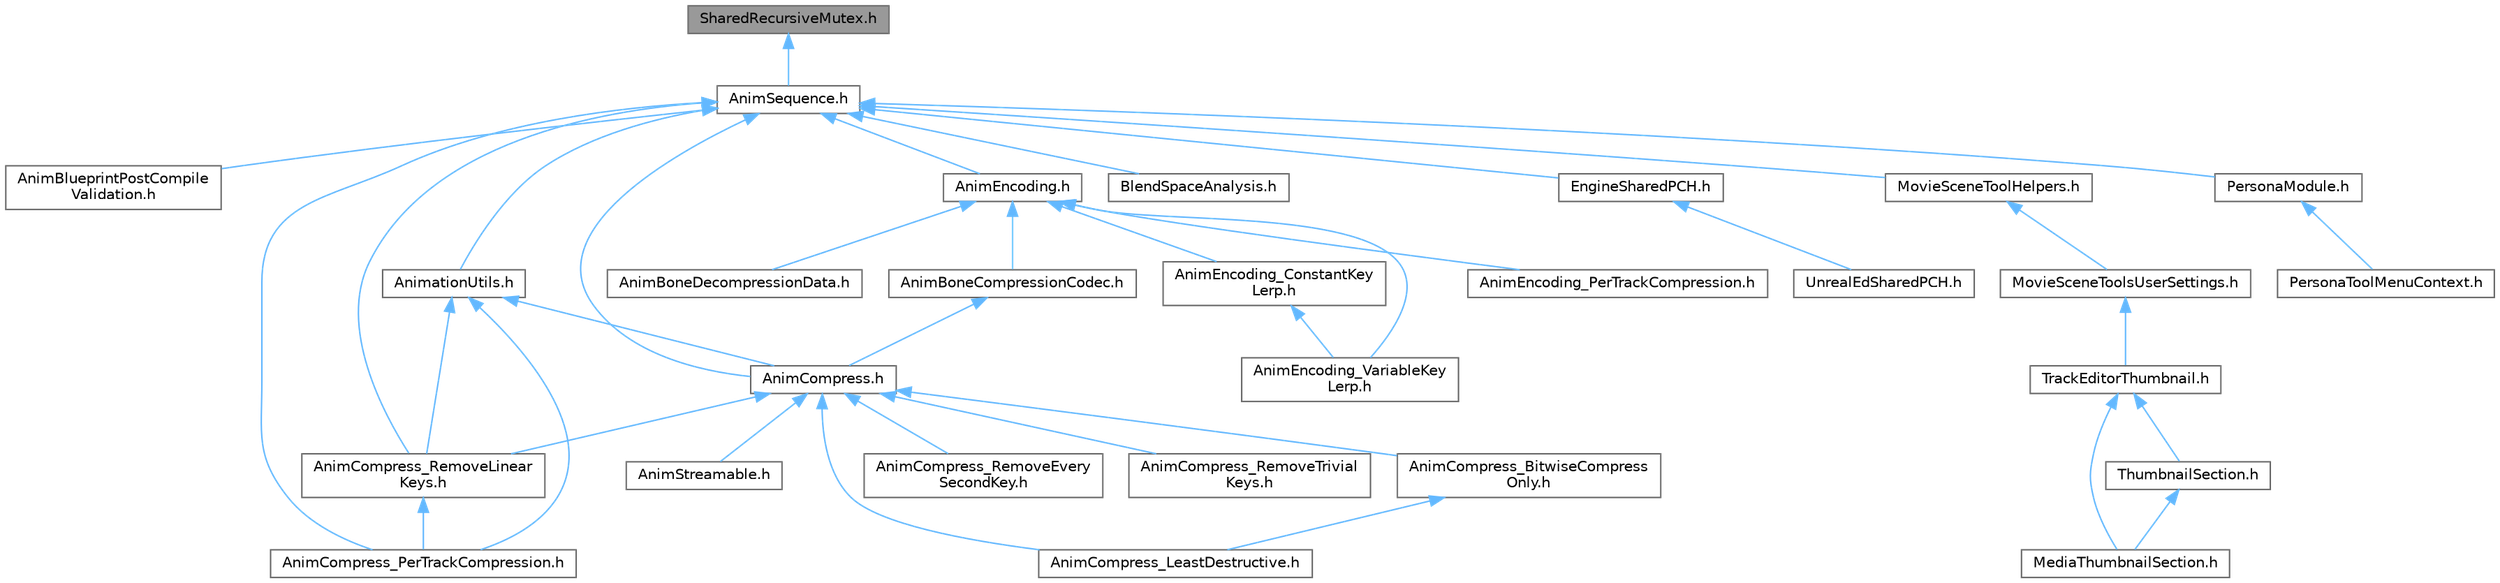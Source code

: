 digraph "SharedRecursiveMutex.h"
{
 // INTERACTIVE_SVG=YES
 // LATEX_PDF_SIZE
  bgcolor="transparent";
  edge [fontname=Helvetica,fontsize=10,labelfontname=Helvetica,labelfontsize=10];
  node [fontname=Helvetica,fontsize=10,shape=box,height=0.2,width=0.4];
  Node1 [id="Node000001",label="SharedRecursiveMutex.h",height=0.2,width=0.4,color="gray40", fillcolor="grey60", style="filled", fontcolor="black",tooltip=" "];
  Node1 -> Node2 [id="edge1_Node000001_Node000002",dir="back",color="steelblue1",style="solid",tooltip=" "];
  Node2 [id="Node000002",label="AnimSequence.h",height=0.2,width=0.4,color="grey40", fillcolor="white", style="filled",URL="$d0/d8a/AnimSequence_8h.html",tooltip=" "];
  Node2 -> Node3 [id="edge2_Node000002_Node000003",dir="back",color="steelblue1",style="solid",tooltip=" "];
  Node3 [id="Node000003",label="AnimBlueprintPostCompile\lValidation.h",height=0.2,width=0.4,color="grey40", fillcolor="white", style="filled",URL="$de/d1b/AnimBlueprintPostCompileValidation_8h.html",tooltip=" "];
  Node2 -> Node4 [id="edge3_Node000002_Node000004",dir="back",color="steelblue1",style="solid",tooltip=" "];
  Node4 [id="Node000004",label="AnimCompress.h",height=0.2,width=0.4,color="grey40", fillcolor="white", style="filled",URL="$dd/d6d/AnimCompress_8h.html",tooltip=" "];
  Node4 -> Node5 [id="edge4_Node000004_Node000005",dir="back",color="steelblue1",style="solid",tooltip=" "];
  Node5 [id="Node000005",label="AnimCompress_BitwiseCompress\lOnly.h",height=0.2,width=0.4,color="grey40", fillcolor="white", style="filled",URL="$df/dd5/AnimCompress__BitwiseCompressOnly_8h.html",tooltip=" "];
  Node5 -> Node6 [id="edge5_Node000005_Node000006",dir="back",color="steelblue1",style="solid",tooltip=" "];
  Node6 [id="Node000006",label="AnimCompress_LeastDestructive.h",height=0.2,width=0.4,color="grey40", fillcolor="white", style="filled",URL="$da/d93/AnimCompress__LeastDestructive_8h.html",tooltip=" "];
  Node4 -> Node6 [id="edge6_Node000004_Node000006",dir="back",color="steelblue1",style="solid",tooltip=" "];
  Node4 -> Node7 [id="edge7_Node000004_Node000007",dir="back",color="steelblue1",style="solid",tooltip=" "];
  Node7 [id="Node000007",label="AnimCompress_RemoveEvery\lSecondKey.h",height=0.2,width=0.4,color="grey40", fillcolor="white", style="filled",URL="$d6/dc2/AnimCompress__RemoveEverySecondKey_8h.html",tooltip=" "];
  Node4 -> Node8 [id="edge8_Node000004_Node000008",dir="back",color="steelblue1",style="solid",tooltip=" "];
  Node8 [id="Node000008",label="AnimCompress_RemoveLinear\lKeys.h",height=0.2,width=0.4,color="grey40", fillcolor="white", style="filled",URL="$d1/d0a/AnimCompress__RemoveLinearKeys_8h.html",tooltip=" "];
  Node8 -> Node9 [id="edge9_Node000008_Node000009",dir="back",color="steelblue1",style="solid",tooltip=" "];
  Node9 [id="Node000009",label="AnimCompress_PerTrackCompression.h",height=0.2,width=0.4,color="grey40", fillcolor="white", style="filled",URL="$d1/d22/AnimCompress__PerTrackCompression_8h.html",tooltip=" "];
  Node4 -> Node10 [id="edge10_Node000004_Node000010",dir="back",color="steelblue1",style="solid",tooltip=" "];
  Node10 [id="Node000010",label="AnimCompress_RemoveTrivial\lKeys.h",height=0.2,width=0.4,color="grey40", fillcolor="white", style="filled",URL="$d0/d60/AnimCompress__RemoveTrivialKeys_8h.html",tooltip=" "];
  Node4 -> Node11 [id="edge11_Node000004_Node000011",dir="back",color="steelblue1",style="solid",tooltip=" "];
  Node11 [id="Node000011",label="AnimStreamable.h",height=0.2,width=0.4,color="grey40", fillcolor="white", style="filled",URL="$d1/d46/AnimStreamable_8h.html",tooltip=" "];
  Node2 -> Node9 [id="edge12_Node000002_Node000009",dir="back",color="steelblue1",style="solid",tooltip=" "];
  Node2 -> Node8 [id="edge13_Node000002_Node000008",dir="back",color="steelblue1",style="solid",tooltip=" "];
  Node2 -> Node12 [id="edge14_Node000002_Node000012",dir="back",color="steelblue1",style="solid",tooltip=" "];
  Node12 [id="Node000012",label="AnimEncoding.h",height=0.2,width=0.4,color="grey40", fillcolor="white", style="filled",URL="$d9/dfd/AnimEncoding_8h.html",tooltip=" "];
  Node12 -> Node13 [id="edge15_Node000012_Node000013",dir="back",color="steelblue1",style="solid",tooltip=" "];
  Node13 [id="Node000013",label="AnimBoneCompressionCodec.h",height=0.2,width=0.4,color="grey40", fillcolor="white", style="filled",URL="$dd/dc3/AnimBoneCompressionCodec_8h.html",tooltip=" "];
  Node13 -> Node4 [id="edge16_Node000013_Node000004",dir="back",color="steelblue1",style="solid",tooltip=" "];
  Node12 -> Node14 [id="edge17_Node000012_Node000014",dir="back",color="steelblue1",style="solid",tooltip=" "];
  Node14 [id="Node000014",label="AnimBoneDecompressionData.h",height=0.2,width=0.4,color="grey40", fillcolor="white", style="filled",URL="$d9/d92/AnimBoneDecompressionData_8h.html",tooltip=" "];
  Node12 -> Node15 [id="edge18_Node000012_Node000015",dir="back",color="steelblue1",style="solid",tooltip=" "];
  Node15 [id="Node000015",label="AnimEncoding_ConstantKey\lLerp.h",height=0.2,width=0.4,color="grey40", fillcolor="white", style="filled",URL="$d8/d74/AnimEncoding__ConstantKeyLerp_8h.html",tooltip=" "];
  Node15 -> Node16 [id="edge19_Node000015_Node000016",dir="back",color="steelblue1",style="solid",tooltip=" "];
  Node16 [id="Node000016",label="AnimEncoding_VariableKey\lLerp.h",height=0.2,width=0.4,color="grey40", fillcolor="white", style="filled",URL="$d7/d4b/AnimEncoding__VariableKeyLerp_8h.html",tooltip=" "];
  Node12 -> Node17 [id="edge20_Node000012_Node000017",dir="back",color="steelblue1",style="solid",tooltip=" "];
  Node17 [id="Node000017",label="AnimEncoding_PerTrackCompression.h",height=0.2,width=0.4,color="grey40", fillcolor="white", style="filled",URL="$dc/d27/AnimEncoding__PerTrackCompression_8h.html",tooltip=" "];
  Node12 -> Node16 [id="edge21_Node000012_Node000016",dir="back",color="steelblue1",style="solid",tooltip=" "];
  Node2 -> Node18 [id="edge22_Node000002_Node000018",dir="back",color="steelblue1",style="solid",tooltip=" "];
  Node18 [id="Node000018",label="AnimationUtils.h",height=0.2,width=0.4,color="grey40", fillcolor="white", style="filled",URL="$d6/db6/AnimationUtils_8h.html",tooltip=" "];
  Node18 -> Node4 [id="edge23_Node000018_Node000004",dir="back",color="steelblue1",style="solid",tooltip=" "];
  Node18 -> Node9 [id="edge24_Node000018_Node000009",dir="back",color="steelblue1",style="solid",tooltip=" "];
  Node18 -> Node8 [id="edge25_Node000018_Node000008",dir="back",color="steelblue1",style="solid",tooltip=" "];
  Node2 -> Node19 [id="edge26_Node000002_Node000019",dir="back",color="steelblue1",style="solid",tooltip=" "];
  Node19 [id="Node000019",label="BlendSpaceAnalysis.h",height=0.2,width=0.4,color="grey40", fillcolor="white", style="filled",URL="$d7/daf/BlendSpaceAnalysis_8h.html",tooltip=" "];
  Node2 -> Node20 [id="edge27_Node000002_Node000020",dir="back",color="steelblue1",style="solid",tooltip=" "];
  Node20 [id="Node000020",label="EngineSharedPCH.h",height=0.2,width=0.4,color="grey40", fillcolor="white", style="filled",URL="$dc/dbb/EngineSharedPCH_8h.html",tooltip=" "];
  Node20 -> Node21 [id="edge28_Node000020_Node000021",dir="back",color="steelblue1",style="solid",tooltip=" "];
  Node21 [id="Node000021",label="UnrealEdSharedPCH.h",height=0.2,width=0.4,color="grey40", fillcolor="white", style="filled",URL="$d1/de6/UnrealEdSharedPCH_8h.html",tooltip=" "];
  Node2 -> Node22 [id="edge29_Node000002_Node000022",dir="back",color="steelblue1",style="solid",tooltip=" "];
  Node22 [id="Node000022",label="MovieSceneToolHelpers.h",height=0.2,width=0.4,color="grey40", fillcolor="white", style="filled",URL="$d4/d0e/MovieSceneToolHelpers_8h.html",tooltip=" "];
  Node22 -> Node23 [id="edge30_Node000022_Node000023",dir="back",color="steelblue1",style="solid",tooltip=" "];
  Node23 [id="Node000023",label="MovieSceneToolsUserSettings.h",height=0.2,width=0.4,color="grey40", fillcolor="white", style="filled",URL="$d5/dab/MovieSceneToolsUserSettings_8h.html",tooltip=" "];
  Node23 -> Node24 [id="edge31_Node000023_Node000024",dir="back",color="steelblue1",style="solid",tooltip=" "];
  Node24 [id="Node000024",label="TrackEditorThumbnail.h",height=0.2,width=0.4,color="grey40", fillcolor="white", style="filled",URL="$d6/d44/TrackEditorThumbnail_8h.html",tooltip=" "];
  Node24 -> Node25 [id="edge32_Node000024_Node000025",dir="back",color="steelblue1",style="solid",tooltip=" "];
  Node25 [id="Node000025",label="MediaThumbnailSection.h",height=0.2,width=0.4,color="grey40", fillcolor="white", style="filled",URL="$d8/dfe/MediaThumbnailSection_8h.html",tooltip=" "];
  Node24 -> Node26 [id="edge33_Node000024_Node000026",dir="back",color="steelblue1",style="solid",tooltip=" "];
  Node26 [id="Node000026",label="ThumbnailSection.h",height=0.2,width=0.4,color="grey40", fillcolor="white", style="filled",URL="$de/daf/ThumbnailSection_8h.html",tooltip=" "];
  Node26 -> Node25 [id="edge34_Node000026_Node000025",dir="back",color="steelblue1",style="solid",tooltip=" "];
  Node2 -> Node27 [id="edge35_Node000002_Node000027",dir="back",color="steelblue1",style="solid",tooltip=" "];
  Node27 [id="Node000027",label="PersonaModule.h",height=0.2,width=0.4,color="grey40", fillcolor="white", style="filled",URL="$de/d74/PersonaModule_8h.html",tooltip=" "];
  Node27 -> Node28 [id="edge36_Node000027_Node000028",dir="back",color="steelblue1",style="solid",tooltip=" "];
  Node28 [id="Node000028",label="PersonaToolMenuContext.h",height=0.2,width=0.4,color="grey40", fillcolor="white", style="filled",URL="$d6/d6c/PersonaToolMenuContext_8h.html",tooltip=" "];
}
